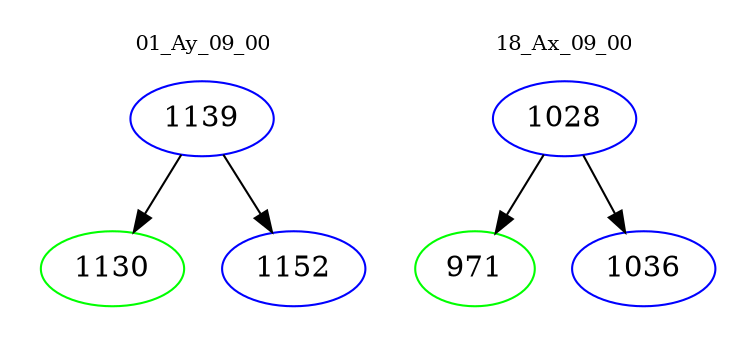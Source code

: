 digraph{
subgraph cluster_0 {
color = white
label = "01_Ay_09_00";
fontsize=10;
T0_1139 [label="1139", color="blue"]
T0_1139 -> T0_1130 [color="black"]
T0_1130 [label="1130", color="green"]
T0_1139 -> T0_1152 [color="black"]
T0_1152 [label="1152", color="blue"]
}
subgraph cluster_1 {
color = white
label = "18_Ax_09_00";
fontsize=10;
T1_1028 [label="1028", color="blue"]
T1_1028 -> T1_971 [color="black"]
T1_971 [label="971", color="green"]
T1_1028 -> T1_1036 [color="black"]
T1_1036 [label="1036", color="blue"]
}
}
